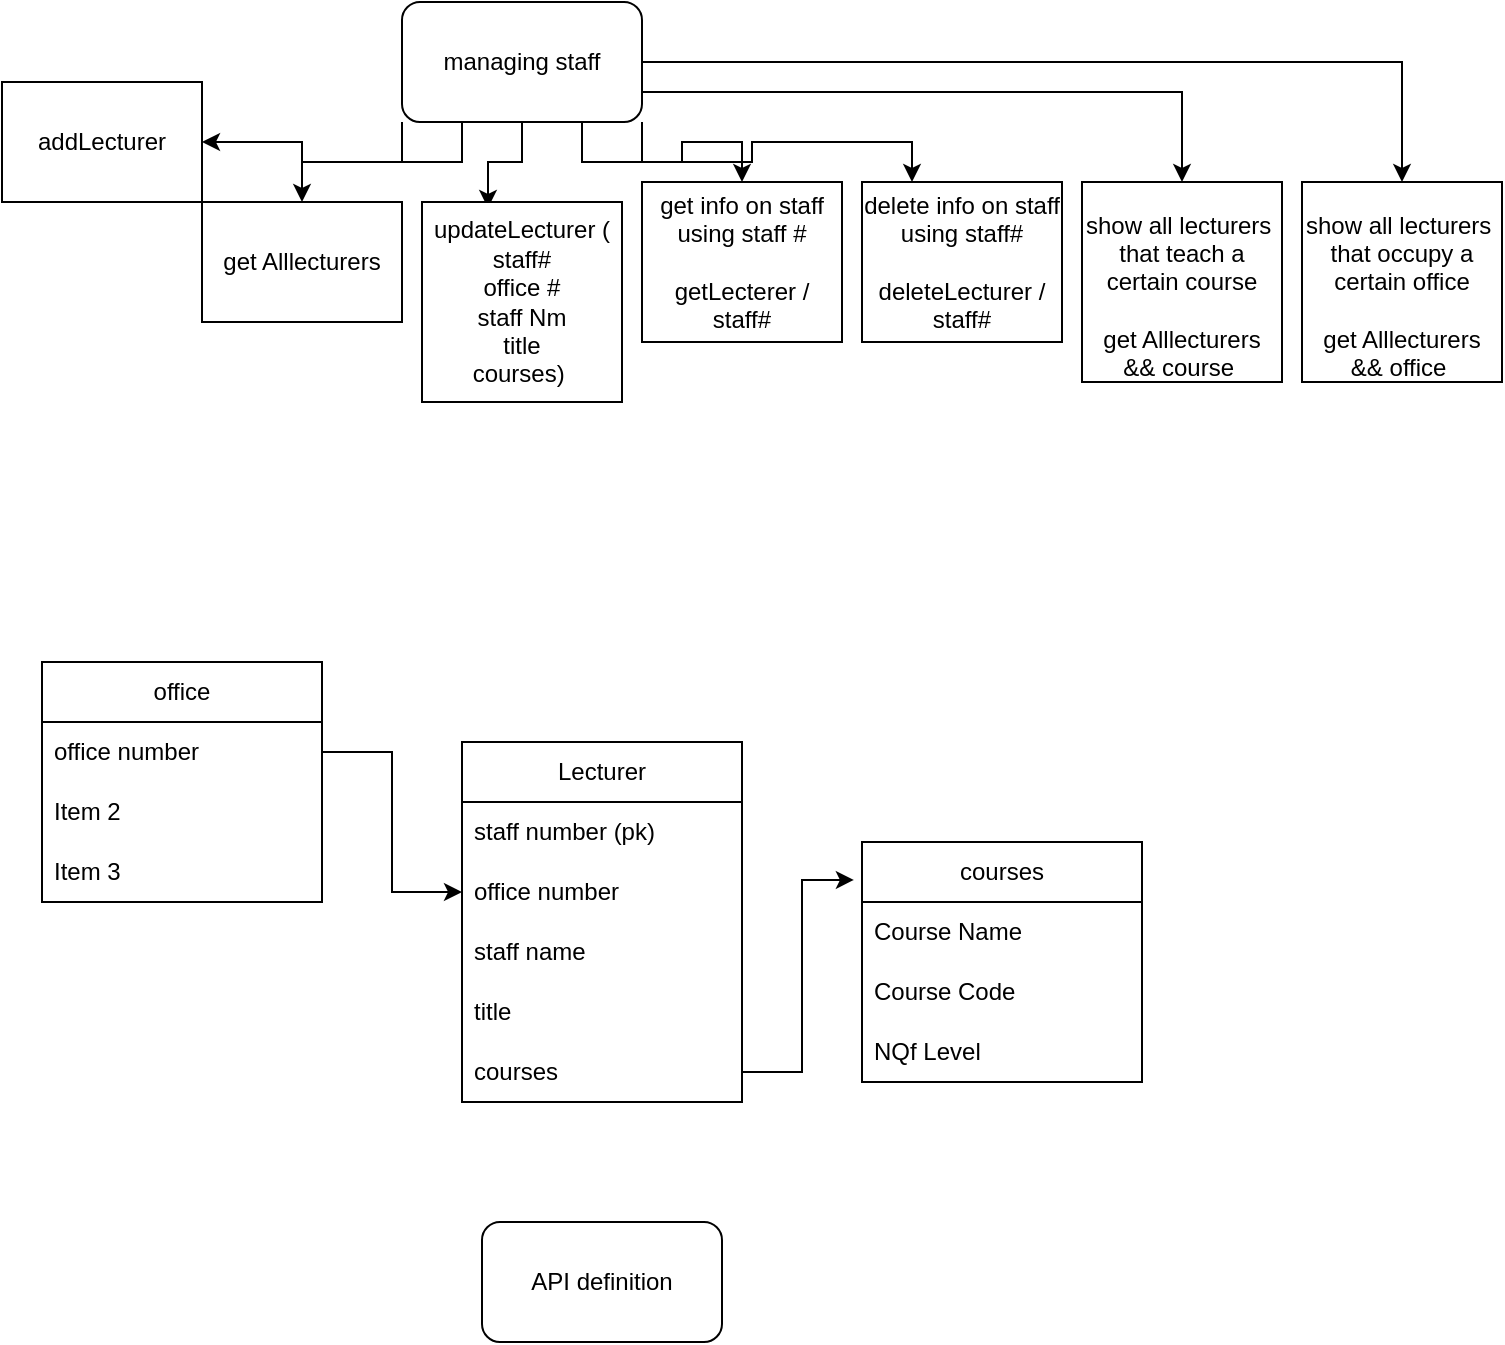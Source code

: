 <mxfile version="21.7.5" type="device">
  <diagram name="Page-1" id="9f46799a-70d6-7492-0946-bef42562c5a5">
    <mxGraphModel dx="1399" dy="804" grid="1" gridSize="10" guides="1" tooltips="1" connect="1" arrows="1" fold="1" page="1" pageScale="1" pageWidth="1100" pageHeight="850" background="none" math="0" shadow="0">
      <root>
        <mxCell id="0" />
        <mxCell id="1" parent="0" />
        <mxCell id="lS_Ayq2ZleD432p7r1ys-29" style="edgeStyle=orthogonalEdgeStyle;rounded=0;orthogonalLoop=1;jettySize=auto;html=1;exitX=0;exitY=1;exitDx=0;exitDy=0;" edge="1" parent="1" source="LHy4BnxhmGRIXVw7k5tb-12" target="lS_Ayq2ZleD432p7r1ys-17">
          <mxGeometry relative="1" as="geometry" />
        </mxCell>
        <mxCell id="lS_Ayq2ZleD432p7r1ys-30" style="edgeStyle=orthogonalEdgeStyle;rounded=0;orthogonalLoop=1;jettySize=auto;html=1;exitX=0.25;exitY=1;exitDx=0;exitDy=0;" edge="1" parent="1" source="LHy4BnxhmGRIXVw7k5tb-12" target="lS_Ayq2ZleD432p7r1ys-18">
          <mxGeometry relative="1" as="geometry" />
        </mxCell>
        <mxCell id="lS_Ayq2ZleD432p7r1ys-31" style="edgeStyle=orthogonalEdgeStyle;rounded=0;orthogonalLoop=1;jettySize=auto;html=1;exitX=0.5;exitY=1;exitDx=0;exitDy=0;entryX=0.33;entryY=0.03;entryDx=0;entryDy=0;entryPerimeter=0;" edge="1" parent="1" source="LHy4BnxhmGRIXVw7k5tb-12" target="lS_Ayq2ZleD432p7r1ys-19">
          <mxGeometry relative="1" as="geometry" />
        </mxCell>
        <mxCell id="lS_Ayq2ZleD432p7r1ys-32" style="edgeStyle=orthogonalEdgeStyle;rounded=0;orthogonalLoop=1;jettySize=auto;html=1;exitX=0.75;exitY=1;exitDx=0;exitDy=0;" edge="1" parent="1" source="LHy4BnxhmGRIXVw7k5tb-12" target="lS_Ayq2ZleD432p7r1ys-21">
          <mxGeometry relative="1" as="geometry" />
        </mxCell>
        <mxCell id="lS_Ayq2ZleD432p7r1ys-33" style="edgeStyle=orthogonalEdgeStyle;rounded=0;orthogonalLoop=1;jettySize=auto;html=1;exitX=1;exitY=1;exitDx=0;exitDy=0;entryX=0.25;entryY=0;entryDx=0;entryDy=0;" edge="1" parent="1" source="LHy4BnxhmGRIXVw7k5tb-12" target="lS_Ayq2ZleD432p7r1ys-22">
          <mxGeometry relative="1" as="geometry" />
        </mxCell>
        <mxCell id="lS_Ayq2ZleD432p7r1ys-34" style="edgeStyle=orthogonalEdgeStyle;rounded=0;orthogonalLoop=1;jettySize=auto;html=1;exitX=1;exitY=0.75;exitDx=0;exitDy=0;" edge="1" parent="1" source="LHy4BnxhmGRIXVw7k5tb-12" target="lS_Ayq2ZleD432p7r1ys-23">
          <mxGeometry relative="1" as="geometry" />
        </mxCell>
        <mxCell id="lS_Ayq2ZleD432p7r1ys-35" style="edgeStyle=orthogonalEdgeStyle;rounded=0;orthogonalLoop=1;jettySize=auto;html=1;entryX=0.5;entryY=0;entryDx=0;entryDy=0;" edge="1" parent="1" source="LHy4BnxhmGRIXVw7k5tb-12" target="lS_Ayq2ZleD432p7r1ys-25">
          <mxGeometry relative="1" as="geometry" />
        </mxCell>
        <mxCell id="LHy4BnxhmGRIXVw7k5tb-12" value="managing staff" style="rounded=1;whiteSpace=wrap;html=1;" parent="1" vertex="1">
          <mxGeometry x="450" y="20" width="120" height="60" as="geometry" />
        </mxCell>
        <mxCell id="lS_Ayq2ZleD432p7r1ys-3" value="Lecturer" style="swimlane;fontStyle=0;childLayout=stackLayout;horizontal=1;startSize=30;horizontalStack=0;resizeParent=1;resizeParentMax=0;resizeLast=0;collapsible=1;marginBottom=0;whiteSpace=wrap;html=1;" vertex="1" parent="1">
          <mxGeometry x="480" y="390" width="140" height="180" as="geometry" />
        </mxCell>
        <mxCell id="lS_Ayq2ZleD432p7r1ys-4" value="staff number (pk)" style="text;strokeColor=none;fillColor=none;align=left;verticalAlign=middle;spacingLeft=4;spacingRight=4;overflow=hidden;points=[[0,0.5],[1,0.5]];portConstraint=eastwest;rotatable=0;whiteSpace=wrap;html=1;" vertex="1" parent="lS_Ayq2ZleD432p7r1ys-3">
          <mxGeometry y="30" width="140" height="30" as="geometry" />
        </mxCell>
        <mxCell id="lS_Ayq2ZleD432p7r1ys-5" value="office number" style="text;strokeColor=none;fillColor=none;align=left;verticalAlign=middle;spacingLeft=4;spacingRight=4;overflow=hidden;points=[[0,0.5],[1,0.5]];portConstraint=eastwest;rotatable=0;whiteSpace=wrap;html=1;" vertex="1" parent="lS_Ayq2ZleD432p7r1ys-3">
          <mxGeometry y="60" width="140" height="30" as="geometry" />
        </mxCell>
        <mxCell id="lS_Ayq2ZleD432p7r1ys-6" value="staff name" style="text;strokeColor=none;fillColor=none;align=left;verticalAlign=middle;spacingLeft=4;spacingRight=4;overflow=hidden;points=[[0,0.5],[1,0.5]];portConstraint=eastwest;rotatable=0;whiteSpace=wrap;html=1;" vertex="1" parent="lS_Ayq2ZleD432p7r1ys-3">
          <mxGeometry y="90" width="140" height="30" as="geometry" />
        </mxCell>
        <mxCell id="lS_Ayq2ZleD432p7r1ys-15" value="title" style="text;strokeColor=none;fillColor=none;align=left;verticalAlign=middle;spacingLeft=4;spacingRight=4;overflow=hidden;points=[[0,0.5],[1,0.5]];portConstraint=eastwest;rotatable=0;whiteSpace=wrap;html=1;" vertex="1" parent="lS_Ayq2ZleD432p7r1ys-3">
          <mxGeometry y="120" width="140" height="30" as="geometry" />
        </mxCell>
        <mxCell id="lS_Ayq2ZleD432p7r1ys-16" value="courses" style="text;strokeColor=none;fillColor=none;align=left;verticalAlign=middle;spacingLeft=4;spacingRight=4;overflow=hidden;points=[[0,0.5],[1,0.5]];portConstraint=eastwest;rotatable=0;whiteSpace=wrap;html=1;" vertex="1" parent="lS_Ayq2ZleD432p7r1ys-3">
          <mxGeometry y="150" width="140" height="30" as="geometry" />
        </mxCell>
        <mxCell id="lS_Ayq2ZleD432p7r1ys-7" value="office" style="swimlane;fontStyle=0;childLayout=stackLayout;horizontal=1;startSize=30;horizontalStack=0;resizeParent=1;resizeParentMax=0;resizeLast=0;collapsible=1;marginBottom=0;whiteSpace=wrap;html=1;" vertex="1" parent="1">
          <mxGeometry x="270" y="350" width="140" height="120" as="geometry" />
        </mxCell>
        <mxCell id="lS_Ayq2ZleD432p7r1ys-8" value="office number" style="text;strokeColor=none;fillColor=none;align=left;verticalAlign=middle;spacingLeft=4;spacingRight=4;overflow=hidden;points=[[0,0.5],[1,0.5]];portConstraint=eastwest;rotatable=0;whiteSpace=wrap;html=1;" vertex="1" parent="lS_Ayq2ZleD432p7r1ys-7">
          <mxGeometry y="30" width="140" height="30" as="geometry" />
        </mxCell>
        <mxCell id="lS_Ayq2ZleD432p7r1ys-9" value="Item 2" style="text;strokeColor=none;fillColor=none;align=left;verticalAlign=middle;spacingLeft=4;spacingRight=4;overflow=hidden;points=[[0,0.5],[1,0.5]];portConstraint=eastwest;rotatable=0;whiteSpace=wrap;html=1;" vertex="1" parent="lS_Ayq2ZleD432p7r1ys-7">
          <mxGeometry y="60" width="140" height="30" as="geometry" />
        </mxCell>
        <mxCell id="lS_Ayq2ZleD432p7r1ys-10" value="Item 3" style="text;strokeColor=none;fillColor=none;align=left;verticalAlign=middle;spacingLeft=4;spacingRight=4;overflow=hidden;points=[[0,0.5],[1,0.5]];portConstraint=eastwest;rotatable=0;whiteSpace=wrap;html=1;" vertex="1" parent="lS_Ayq2ZleD432p7r1ys-7">
          <mxGeometry y="90" width="140" height="30" as="geometry" />
        </mxCell>
        <mxCell id="lS_Ayq2ZleD432p7r1ys-11" value="courses" style="swimlane;fontStyle=0;childLayout=stackLayout;horizontal=1;startSize=30;horizontalStack=0;resizeParent=1;resizeParentMax=0;resizeLast=0;collapsible=1;marginBottom=0;whiteSpace=wrap;html=1;" vertex="1" parent="1">
          <mxGeometry x="680" y="440" width="140" height="120" as="geometry" />
        </mxCell>
        <mxCell id="lS_Ayq2ZleD432p7r1ys-12" value="Course Name" style="text;strokeColor=none;fillColor=none;align=left;verticalAlign=middle;spacingLeft=4;spacingRight=4;overflow=hidden;points=[[0,0.5],[1,0.5]];portConstraint=eastwest;rotatable=0;whiteSpace=wrap;html=1;" vertex="1" parent="lS_Ayq2ZleD432p7r1ys-11">
          <mxGeometry y="30" width="140" height="30" as="geometry" />
        </mxCell>
        <mxCell id="lS_Ayq2ZleD432p7r1ys-13" value="Course Code" style="text;strokeColor=none;fillColor=none;align=left;verticalAlign=middle;spacingLeft=4;spacingRight=4;overflow=hidden;points=[[0,0.5],[1,0.5]];portConstraint=eastwest;rotatable=0;whiteSpace=wrap;html=1;" vertex="1" parent="lS_Ayq2ZleD432p7r1ys-11">
          <mxGeometry y="60" width="140" height="30" as="geometry" />
        </mxCell>
        <mxCell id="lS_Ayq2ZleD432p7r1ys-14" value="NQf Level" style="text;strokeColor=none;fillColor=none;align=left;verticalAlign=middle;spacingLeft=4;spacingRight=4;overflow=hidden;points=[[0,0.5],[1,0.5]];portConstraint=eastwest;rotatable=0;whiteSpace=wrap;html=1;" vertex="1" parent="lS_Ayq2ZleD432p7r1ys-11">
          <mxGeometry y="90" width="140" height="30" as="geometry" />
        </mxCell>
        <mxCell id="lS_Ayq2ZleD432p7r1ys-17" value="addLecturer" style="rounded=0;whiteSpace=wrap;html=1;" vertex="1" parent="1">
          <mxGeometry x="250" y="60" width="100" height="60" as="geometry" />
        </mxCell>
        <mxCell id="lS_Ayq2ZleD432p7r1ys-18" value="get Alllecturers" style="rounded=0;whiteSpace=wrap;html=1;" vertex="1" parent="1">
          <mxGeometry x="350" y="120" width="100" height="60" as="geometry" />
        </mxCell>
        <mxCell id="lS_Ayq2ZleD432p7r1ys-19" value="updateLecturer (&lt;br&gt;staff#&lt;br&gt;office #&lt;br&gt;staff Nm&lt;br&gt;title&lt;br&gt;courses)&amp;nbsp;" style="rounded=0;whiteSpace=wrap;html=1;" vertex="1" parent="1">
          <mxGeometry x="460" y="120" width="100" height="100" as="geometry" />
        </mxCell>
        <mxCell id="lS_Ayq2ZleD432p7r1ys-21" value="get info on staff using staff #&lt;br&gt;&lt;br&gt;getLecterer / staff#" style="rounded=0;whiteSpace=wrap;html=1;" vertex="1" parent="1">
          <mxGeometry x="570" y="110" width="100" height="80" as="geometry" />
        </mxCell>
        <mxCell id="lS_Ayq2ZleD432p7r1ys-22" value="delete info on staff using staff#&lt;br&gt;&lt;br&gt;deleteLecturer /&lt;br&gt;staff#" style="rounded=0;whiteSpace=wrap;html=1;" vertex="1" parent="1">
          <mxGeometry x="680" y="110" width="100" height="80" as="geometry" />
        </mxCell>
        <mxCell id="lS_Ayq2ZleD432p7r1ys-23" value="&lt;br&gt;show all lecturers&amp;nbsp; that teach a certain course&lt;br&gt;&lt;br&gt;get Alllecturers &amp;amp;&amp;amp; course&amp;nbsp;" style="rounded=0;whiteSpace=wrap;html=1;" vertex="1" parent="1">
          <mxGeometry x="790" y="110" width="100" height="100" as="geometry" />
        </mxCell>
        <mxCell id="lS_Ayq2ZleD432p7r1ys-25" value="&lt;br&gt;show all lecturers&amp;nbsp; that occupy a certain office&lt;br&gt;&lt;br&gt;get Alllecturers &amp;amp;&amp;amp; office&amp;nbsp;" style="rounded=0;whiteSpace=wrap;html=1;" vertex="1" parent="1">
          <mxGeometry x="900" y="110" width="100" height="100" as="geometry" />
        </mxCell>
        <mxCell id="lS_Ayq2ZleD432p7r1ys-26" value="API definition" style="rounded=1;whiteSpace=wrap;html=1;" vertex="1" parent="1">
          <mxGeometry x="490" y="630" width="120" height="60" as="geometry" />
        </mxCell>
        <mxCell id="lS_Ayq2ZleD432p7r1ys-27" style="edgeStyle=orthogonalEdgeStyle;rounded=0;orthogonalLoop=1;jettySize=auto;html=1;" edge="1" parent="1" source="lS_Ayq2ZleD432p7r1ys-8" target="lS_Ayq2ZleD432p7r1ys-5">
          <mxGeometry relative="1" as="geometry" />
        </mxCell>
        <mxCell id="lS_Ayq2ZleD432p7r1ys-28" style="edgeStyle=orthogonalEdgeStyle;rounded=0;orthogonalLoop=1;jettySize=auto;html=1;entryX=-0.029;entryY=0.158;entryDx=0;entryDy=0;entryPerimeter=0;" edge="1" parent="1" source="lS_Ayq2ZleD432p7r1ys-16" target="lS_Ayq2ZleD432p7r1ys-11">
          <mxGeometry relative="1" as="geometry" />
        </mxCell>
      </root>
    </mxGraphModel>
  </diagram>
</mxfile>

